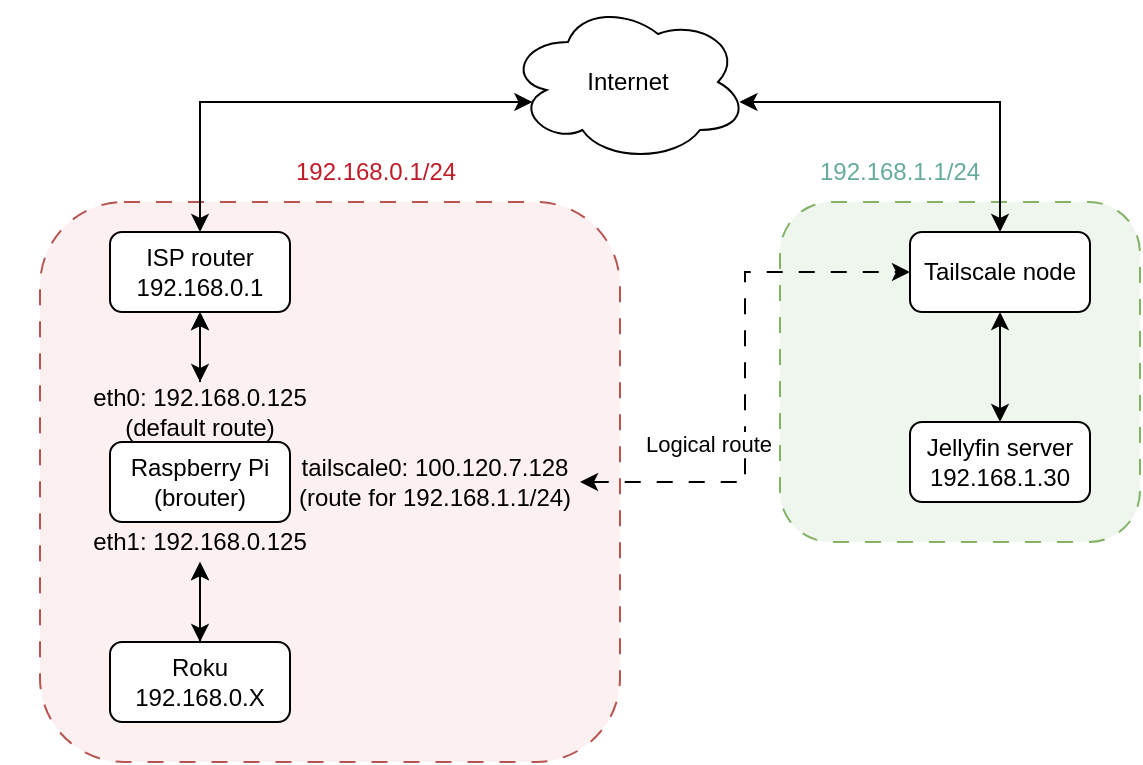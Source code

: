 <mxfile version="28.2.7">
  <diagram name="Page-1" id="ganNnLixY192jsW4getQ">
    <mxGraphModel dx="1188" dy="727" grid="1" gridSize="10" guides="1" tooltips="1" connect="1" arrows="1" fold="1" page="1" pageScale="1" pageWidth="827" pageHeight="1169" math="0" shadow="0">
      <root>
        <mxCell id="0" />
        <mxCell id="1" parent="0" />
        <mxCell id="1rENL0Cnh9_lNoYcl9Ev-2" value="" style="rounded=1;whiteSpace=wrap;html=1;dashed=1;dashPattern=8 8;fillColor=#F8CECC4D;strokeColor=#b85450;" vertex="1" parent="1">
          <mxGeometry x="120" y="150" width="290" height="280" as="geometry" />
        </mxCell>
        <mxCell id="1rENL0Cnh9_lNoYcl9Ev-3" value="" style="rounded=1;whiteSpace=wrap;html=1;dashed=1;dashPattern=8 8;fillColor=#D5E8D466;strokeColor=#82b366;" vertex="1" parent="1">
          <mxGeometry x="490" y="150" width="180" height="170" as="geometry" />
        </mxCell>
        <mxCell id="1rENL0Cnh9_lNoYcl9Ev-4" value="192.168.0.1/24" style="text;html=1;whiteSpace=wrap;strokeColor=none;fillColor=none;align=center;verticalAlign=middle;rounded=0;labelBackgroundColor=default;fontColor=light-dark(#c01c28, #ededed);" vertex="1" parent="1">
          <mxGeometry x="257.5" y="120" width="60" height="30" as="geometry" />
        </mxCell>
        <mxCell id="1rENL0Cnh9_lNoYcl9Ev-5" value="&lt;div&gt;192.168.1.1/24&lt;/div&gt;" style="text;html=1;whiteSpace=wrap;strokeColor=none;fillColor=none;align=center;verticalAlign=middle;rounded=0;fontColor=#67AB9F;" vertex="1" parent="1">
          <mxGeometry x="520" y="120" width="60" height="30" as="geometry" />
        </mxCell>
        <mxCell id="1rENL0Cnh9_lNoYcl9Ev-8" value="Internet" style="ellipse;shape=cloud;whiteSpace=wrap;html=1;" vertex="1" parent="1">
          <mxGeometry x="354" y="50" width="120" height="80" as="geometry" />
        </mxCell>
        <mxCell id="1rENL0Cnh9_lNoYcl9Ev-9" value="&lt;div&gt;ISP router&lt;/div&gt;&lt;div&gt;192.168.0.1&lt;/div&gt;" style="rounded=1;whiteSpace=wrap;html=1;" vertex="1" parent="1">
          <mxGeometry x="155" y="165" width="90" height="40" as="geometry" />
        </mxCell>
        <mxCell id="1rENL0Cnh9_lNoYcl9Ev-29" style="edgeStyle=orthogonalEdgeStyle;rounded=0;orthogonalLoop=1;jettySize=auto;html=1;startArrow=classic;startFill=1;" edge="1" parent="1" source="1rENL0Cnh9_lNoYcl9Ev-11" target="1rENL0Cnh9_lNoYcl9Ev-20">
          <mxGeometry relative="1" as="geometry" />
        </mxCell>
        <mxCell id="1rENL0Cnh9_lNoYcl9Ev-11" value="Tailscale node" style="rounded=1;whiteSpace=wrap;html=1;" vertex="1" parent="1">
          <mxGeometry x="555" y="165" width="90" height="40" as="geometry" />
        </mxCell>
        <mxCell id="1rENL0Cnh9_lNoYcl9Ev-13" value="&lt;div&gt;Raspberry Pi (brouter)&lt;/div&gt;" style="rounded=1;whiteSpace=wrap;html=1;verticalAlign=middle;" vertex="1" parent="1">
          <mxGeometry x="155" y="270" width="90" height="40" as="geometry" />
        </mxCell>
        <mxCell id="1rENL0Cnh9_lNoYcl9Ev-24" style="edgeStyle=orthogonalEdgeStyle;rounded=0;orthogonalLoop=1;jettySize=auto;html=1;entryX=0.5;entryY=1;entryDx=0;entryDy=0;startArrow=classic;startFill=1;" edge="1" parent="1" source="1rENL0Cnh9_lNoYcl9Ev-14" target="1rENL0Cnh9_lNoYcl9Ev-18">
          <mxGeometry relative="1" as="geometry" />
        </mxCell>
        <mxCell id="1rENL0Cnh9_lNoYcl9Ev-30" value="" style="edgeStyle=orthogonalEdgeStyle;rounded=0;orthogonalLoop=1;jettySize=auto;html=1;" edge="1" parent="1" source="1rENL0Cnh9_lNoYcl9Ev-14" target="1rENL0Cnh9_lNoYcl9Ev-18">
          <mxGeometry relative="1" as="geometry" />
        </mxCell>
        <mxCell id="1rENL0Cnh9_lNoYcl9Ev-14" value="&lt;div&gt;Roku&lt;/div&gt;&lt;div&gt;192.168.0.X&lt;/div&gt;" style="rounded=1;whiteSpace=wrap;html=1;" vertex="1" parent="1">
          <mxGeometry x="155" y="370" width="90" height="40" as="geometry" />
        </mxCell>
        <mxCell id="1rENL0Cnh9_lNoYcl9Ev-15" style="edgeStyle=orthogonalEdgeStyle;rounded=0;orthogonalLoop=1;jettySize=auto;html=1;exitX=0.5;exitY=0;exitDx=0;exitDy=0;entryX=0.102;entryY=0.631;entryDx=0;entryDy=0;entryPerimeter=0;startArrow=classic;startFill=1;" edge="1" parent="1" source="1rENL0Cnh9_lNoYcl9Ev-9" target="1rENL0Cnh9_lNoYcl9Ev-8">
          <mxGeometry relative="1" as="geometry">
            <mxPoint x="200" y="138" as="sourcePoint" />
            <mxPoint x="360" y="65" as="targetPoint" />
            <Array as="points">
              <mxPoint x="200" y="100" />
              <mxPoint x="366" y="100" />
            </Array>
          </mxGeometry>
        </mxCell>
        <mxCell id="1rENL0Cnh9_lNoYcl9Ev-16" style="edgeStyle=orthogonalEdgeStyle;rounded=0;orthogonalLoop=1;jettySize=auto;html=1;entryX=0.964;entryY=0.631;entryDx=0;entryDy=0;entryPerimeter=0;exitX=0.5;exitY=0;exitDx=0;exitDy=0;startArrow=classic;startFill=1;" edge="1" parent="1" source="1rENL0Cnh9_lNoYcl9Ev-11" target="1rENL0Cnh9_lNoYcl9Ev-8">
          <mxGeometry relative="1" as="geometry">
            <Array as="points">
              <mxPoint x="600" y="100" />
              <mxPoint x="470" y="100" />
            </Array>
          </mxGeometry>
        </mxCell>
        <mxCell id="1rENL0Cnh9_lNoYcl9Ev-23" style="edgeStyle=orthogonalEdgeStyle;rounded=0;orthogonalLoop=1;jettySize=auto;html=1;" edge="1" parent="1" source="1rENL0Cnh9_lNoYcl9Ev-17" target="1rENL0Cnh9_lNoYcl9Ev-9">
          <mxGeometry relative="1" as="geometry" />
        </mxCell>
        <mxCell id="1rENL0Cnh9_lNoYcl9Ev-28" value="" style="edgeStyle=orthogonalEdgeStyle;rounded=0;orthogonalLoop=1;jettySize=auto;html=1;startArrow=classic;startFill=1;" edge="1" parent="1" source="1rENL0Cnh9_lNoYcl9Ev-17" target="1rENL0Cnh9_lNoYcl9Ev-9">
          <mxGeometry relative="1" as="geometry" />
        </mxCell>
        <mxCell id="1rENL0Cnh9_lNoYcl9Ev-17" value="&lt;div&gt;eth0: 192.168.0.125&lt;/div&gt;&lt;div&gt;(default route)&lt;/div&gt;" style="text;html=1;whiteSpace=wrap;strokeColor=none;fillColor=none;align=center;verticalAlign=middle;rounded=0;" vertex="1" parent="1">
          <mxGeometry x="100" y="240" width="200" height="30" as="geometry" />
        </mxCell>
        <mxCell id="1rENL0Cnh9_lNoYcl9Ev-18" value="eth1: 192.168.0.125" style="text;html=1;whiteSpace=wrap;strokeColor=none;fillColor=none;align=center;verticalAlign=middle;rounded=0;" vertex="1" parent="1">
          <mxGeometry x="120" y="310" width="160" height="20" as="geometry" />
        </mxCell>
        <mxCell id="1rENL0Cnh9_lNoYcl9Ev-20" value="&lt;div&gt;Jellyfin server&lt;/div&gt;&lt;div&gt;192.168.1.30&lt;/div&gt;" style="rounded=1;whiteSpace=wrap;html=1;" vertex="1" parent="1">
          <mxGeometry x="555" y="260" width="90" height="40" as="geometry" />
        </mxCell>
        <mxCell id="1rENL0Cnh9_lNoYcl9Ev-26" style="edgeStyle=orthogonalEdgeStyle;rounded=0;orthogonalLoop=1;jettySize=auto;html=1;entryX=0;entryY=0.5;entryDx=0;entryDy=0;dashed=1;dashPattern=8 8;startArrow=classic;startFill=1;" edge="1" parent="1" source="1rENL0Cnh9_lNoYcl9Ev-21" target="1rENL0Cnh9_lNoYcl9Ev-11">
          <mxGeometry relative="1" as="geometry" />
        </mxCell>
        <mxCell id="1rENL0Cnh9_lNoYcl9Ev-27" value="Logical route" style="edgeLabel;html=1;align=center;verticalAlign=middle;resizable=0;points=[];" vertex="1" connectable="0" parent="1rENL0Cnh9_lNoYcl9Ev-26">
          <mxGeometry x="-0.374" y="-2" relative="1" as="geometry">
            <mxPoint x="-21" y="-17" as="offset" />
          </mxGeometry>
        </mxCell>
        <mxCell id="1rENL0Cnh9_lNoYcl9Ev-21" value="&lt;div&gt;tailscale0: 100.120.7.128&lt;/div&gt;&lt;div&gt;(route for 192.168.1.1/24)&lt;/div&gt;" style="text;html=1;whiteSpace=wrap;strokeColor=none;fillColor=none;align=center;verticalAlign=middle;rounded=0;" vertex="1" parent="1">
          <mxGeometry x="245" y="275" width="145" height="30" as="geometry" />
        </mxCell>
      </root>
    </mxGraphModel>
  </diagram>
</mxfile>
